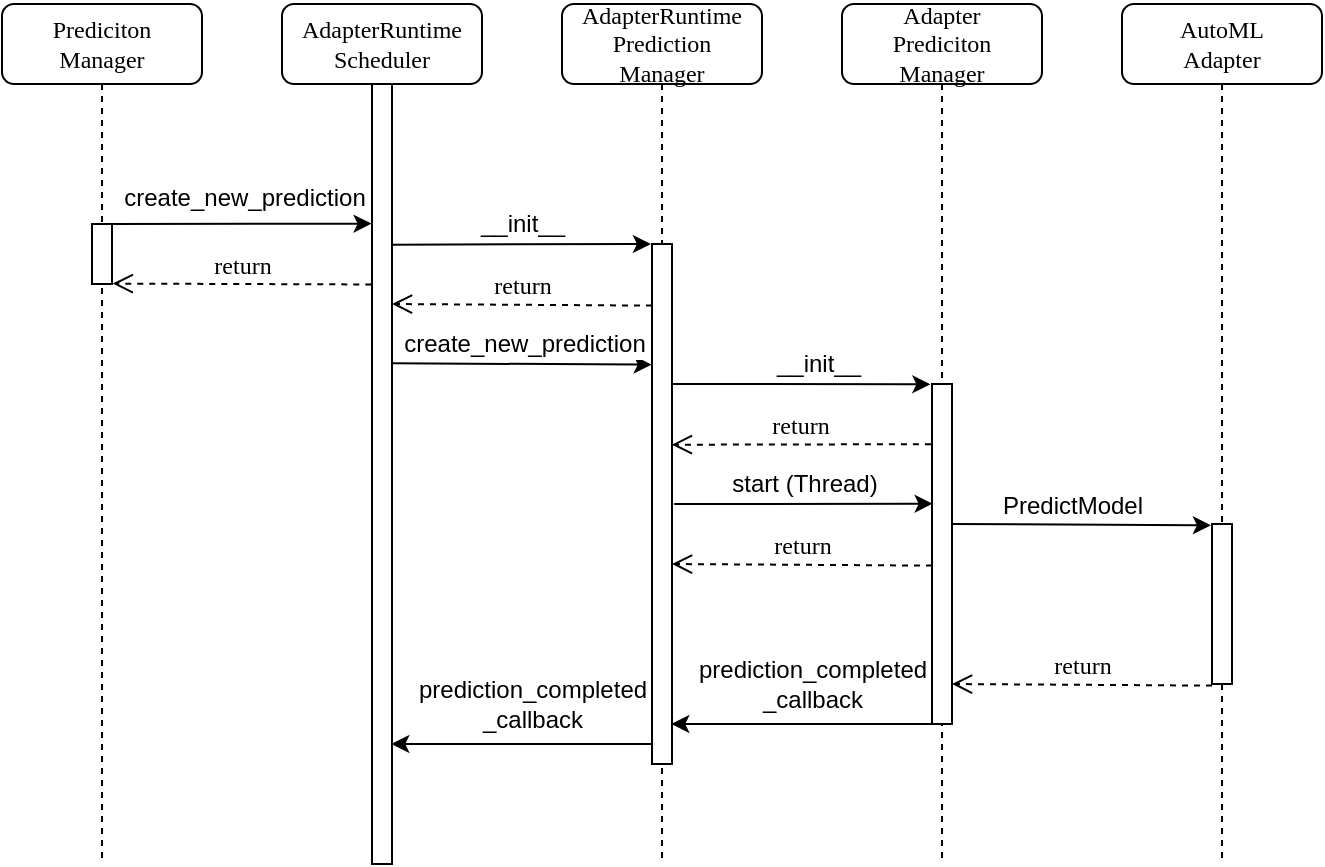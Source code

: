 <mxfile version="20.2.3" type="device"><diagram id="sH7cVF5KS5WqZJzfZA4f" name="Seite-1"><mxGraphModel dx="1016" dy="612" grid="1" gridSize="10" guides="1" tooltips="1" connect="1" arrows="1" fold="1" page="1" pageScale="1" pageWidth="827" pageHeight="1169" math="0" shadow="0"><root><mxCell id="0"/><mxCell id="1" parent="0"/><mxCell id="7DAsoCjDSG-8sWWq5dAv-1" value="AdapterRuntime&lt;br&gt;Scheduler" style="shape=umlLifeline;perimeter=lifelinePerimeter;whiteSpace=wrap;html=1;container=1;collapsible=0;recursiveResize=0;outlineConnect=0;rounded=1;shadow=0;comic=0;labelBackgroundColor=none;strokeWidth=1;fontFamily=Verdana;fontSize=12;align=center;" vertex="1" parent="1"><mxGeometry x="200" y="70" width="100" height="430" as="geometry"/></mxCell><mxCell id="7DAsoCjDSG-8sWWq5dAv-2" value="" style="html=1;points=[];perimeter=orthogonalPerimeter;rounded=0;shadow=0;comic=0;labelBackgroundColor=none;strokeWidth=1;fontFamily=Verdana;fontSize=12;align=center;" vertex="1" parent="7DAsoCjDSG-8sWWq5dAv-1"><mxGeometry x="45" y="40" width="10" height="390" as="geometry"/></mxCell><mxCell id="7DAsoCjDSG-8sWWq5dAv-3" value="AdapterRuntime&lt;br&gt;Prediction&lt;br&gt;Manager" style="shape=umlLifeline;perimeter=lifelinePerimeter;whiteSpace=wrap;html=1;container=1;collapsible=0;recursiveResize=0;outlineConnect=0;rounded=1;shadow=0;comic=0;labelBackgroundColor=none;strokeWidth=1;fontFamily=Verdana;fontSize=12;align=center;" vertex="1" parent="1"><mxGeometry x="340" y="70" width="100" height="430" as="geometry"/></mxCell><mxCell id="7DAsoCjDSG-8sWWq5dAv-4" value="" style="html=1;points=[];perimeter=orthogonalPerimeter;rounded=0;shadow=0;comic=0;labelBackgroundColor=none;strokeWidth=1;fontFamily=Verdana;fontSize=12;align=center;" vertex="1" parent="7DAsoCjDSG-8sWWq5dAv-3"><mxGeometry x="45" y="120" width="10" height="260" as="geometry"/></mxCell><mxCell id="7DAsoCjDSG-8sWWq5dAv-58" value="return" style="html=1;verticalAlign=bottom;endArrow=open;dashed=1;endSize=8;exitX=-0.04;exitY=0.967;labelBackgroundColor=none;fontFamily=Verdana;fontSize=12;exitDx=0;exitDy=0;exitPerimeter=0;entryX=0.96;entryY=0.403;entryDx=0;entryDy=0;entryPerimeter=0;" edge="1" parent="7DAsoCjDSG-8sWWq5dAv-3"><mxGeometry relative="1" as="geometry"><mxPoint x="-85" y="150" as="targetPoint"/><mxPoint x="45" y="150.8" as="sourcePoint"/></mxGeometry></mxCell><mxCell id="7DAsoCjDSG-8sWWq5dAv-20" value="return" style="html=1;verticalAlign=bottom;endArrow=open;dashed=1;endSize=8;exitX=-0.04;exitY=0.967;labelBackgroundColor=none;fontFamily=Verdana;fontSize=12;exitDx=0;exitDy=0;exitPerimeter=0;entryX=0.96;entryY=0.403;entryDx=0;entryDy=0;entryPerimeter=0;" edge="1" parent="7DAsoCjDSG-8sWWq5dAv-3"><mxGeometry relative="1" as="geometry"><mxPoint x="55.0" y="280.0" as="targetPoint"/><mxPoint x="185.0" y="280.8" as="sourcePoint"/></mxGeometry></mxCell><mxCell id="7DAsoCjDSG-8sWWq5dAv-11" value="Prediciton&lt;br&gt;Manager" style="shape=umlLifeline;perimeter=lifelinePerimeter;whiteSpace=wrap;html=1;container=1;collapsible=0;recursiveResize=0;outlineConnect=0;rounded=1;shadow=0;comic=0;labelBackgroundColor=none;strokeWidth=1;fontFamily=Verdana;fontSize=12;align=center;" vertex="1" parent="1"><mxGeometry x="60" y="70" width="100" height="430" as="geometry"/></mxCell><mxCell id="7DAsoCjDSG-8sWWq5dAv-12" value="" style="html=1;points=[];perimeter=orthogonalPerimeter;rounded=0;shadow=0;comic=0;labelBackgroundColor=none;strokeWidth=1;fontFamily=Verdana;fontSize=12;align=center;" vertex="1" parent="7DAsoCjDSG-8sWWq5dAv-11"><mxGeometry x="45" y="110" width="10" height="30" as="geometry"/></mxCell><mxCell id="7DAsoCjDSG-8sWWq5dAv-13" value="" style="endArrow=classic;html=1;rounded=0;exitX=0.927;exitY=0.002;exitDx=0;exitDy=0;exitPerimeter=0;entryX=-0.024;entryY=0.179;entryDx=0;entryDy=0;entryPerimeter=0;" edge="1" parent="1" source="7DAsoCjDSG-8sWWq5dAv-12" target="7DAsoCjDSG-8sWWq5dAv-2"><mxGeometry width="50" height="50" relative="1" as="geometry"><mxPoint x="120" y="160" as="sourcePoint"/><mxPoint x="240" y="138" as="targetPoint"/></mxGeometry></mxCell><mxCell id="7DAsoCjDSG-8sWWq5dAv-14" value="&lt;font style=&quot;font-size: 12px;&quot;&gt;create_new_prediction&lt;/font&gt;" style="edgeLabel;html=1;align=center;verticalAlign=middle;resizable=0;points=[];" vertex="1" connectable="0" parent="7DAsoCjDSG-8sWWq5dAv-13"><mxGeometry x="-0.466" y="-1" relative="1" as="geometry"><mxPoint x="31" y="-14" as="offset"/></mxGeometry></mxCell><mxCell id="7DAsoCjDSG-8sWWq5dAv-15" value="Adapter&lt;br&gt;Prediciton&lt;br&gt;Manager" style="shape=umlLifeline;perimeter=lifelinePerimeter;whiteSpace=wrap;html=1;container=1;collapsible=0;recursiveResize=0;outlineConnect=0;rounded=1;shadow=0;comic=0;labelBackgroundColor=none;strokeWidth=1;fontFamily=Verdana;fontSize=12;align=center;" vertex="1" parent="1"><mxGeometry x="480" y="70" width="100" height="430" as="geometry"/></mxCell><mxCell id="7DAsoCjDSG-8sWWq5dAv-16" value="" style="html=1;points=[];perimeter=orthogonalPerimeter;rounded=0;shadow=0;comic=0;labelBackgroundColor=none;strokeWidth=1;fontFamily=Verdana;fontSize=12;align=center;" vertex="1" parent="7DAsoCjDSG-8sWWq5dAv-15"><mxGeometry x="45" y="190" width="10" height="170" as="geometry"/></mxCell><mxCell id="7DAsoCjDSG-8sWWq5dAv-29" value="" style="endArrow=classic;html=1;rounded=0;fontSize=12;entryX=-0.056;entryY=0;entryDx=0;entryDy=0;entryPerimeter=0;exitX=0.98;exitY=0.206;exitDx=0;exitDy=0;exitPerimeter=0;" edge="1" parent="1" source="7DAsoCjDSG-8sWWq5dAv-2" target="7DAsoCjDSG-8sWWq5dAv-4"><mxGeometry width="50" height="50" relative="1" as="geometry"><mxPoint x="300" y="220" as="sourcePoint"/><mxPoint x="350" y="170" as="targetPoint"/></mxGeometry></mxCell><mxCell id="7DAsoCjDSG-8sWWq5dAv-30" value="__init__" style="edgeLabel;html=1;align=center;verticalAlign=middle;resizable=0;points=[];fontSize=12;" vertex="1" connectable="0" parent="7DAsoCjDSG-8sWWq5dAv-29"><mxGeometry x="-0.148" relative="1" as="geometry"><mxPoint x="10" y="-10" as="offset"/></mxGeometry></mxCell><mxCell id="7DAsoCjDSG-8sWWq5dAv-33" value="" style="endArrow=classic;html=1;rounded=0;fontSize=12;entryX=-0.083;entryY=0.001;entryDx=0;entryDy=0;entryPerimeter=0;exitX=1.025;exitY=0.269;exitDx=0;exitDy=0;exitPerimeter=0;" edge="1" parent="1" source="7DAsoCjDSG-8sWWq5dAv-4" target="7DAsoCjDSG-8sWWq5dAv-16"><mxGeometry width="50" height="50" relative="1" as="geometry"><mxPoint x="400.0" y="300.0" as="sourcePoint"/><mxPoint x="1088.74" y="300.04" as="targetPoint"/></mxGeometry></mxCell><mxCell id="7DAsoCjDSG-8sWWq5dAv-34" value="__init__" style="edgeLabel;html=1;align=center;verticalAlign=middle;resizable=0;points=[];fontSize=12;" vertex="1" connectable="0" parent="7DAsoCjDSG-8sWWq5dAv-33"><mxGeometry x="-0.053" y="2" relative="1" as="geometry"><mxPoint x="11" y="-8" as="offset"/></mxGeometry></mxCell><mxCell id="7DAsoCjDSG-8sWWq5dAv-37" value="AutoML&lt;br&gt;Adapter" style="shape=umlLifeline;perimeter=lifelinePerimeter;whiteSpace=wrap;html=1;container=1;collapsible=0;recursiveResize=0;outlineConnect=0;rounded=1;shadow=0;comic=0;labelBackgroundColor=none;strokeWidth=1;fontFamily=Verdana;fontSize=12;align=center;" vertex="1" parent="1"><mxGeometry x="620" y="70" width="100" height="430" as="geometry"/></mxCell><mxCell id="7DAsoCjDSG-8sWWq5dAv-38" value="" style="html=1;points=[];perimeter=orthogonalPerimeter;rounded=0;shadow=0;comic=0;labelBackgroundColor=none;strokeWidth=1;fontFamily=Verdana;fontSize=12;align=center;" vertex="1" parent="7DAsoCjDSG-8sWWq5dAv-37"><mxGeometry x="45" y="260" width="10" height="80" as="geometry"/></mxCell><mxCell id="7DAsoCjDSG-8sWWq5dAv-47" value="" style="endArrow=classic;html=1;rounded=0;fontSize=12;entryX=-0.012;entryY=0.232;entryDx=0;entryDy=0;entryPerimeter=0;exitX=1.002;exitY=0.358;exitDx=0;exitDy=0;exitPerimeter=0;" edge="1" parent="1" source="7DAsoCjDSG-8sWWq5dAv-2" target="7DAsoCjDSG-8sWWq5dAv-4"><mxGeometry width="50" height="50" relative="1" as="geometry"><mxPoint x="260" y="230" as="sourcePoint"/><mxPoint x="385" y="291.52" as="targetPoint"/></mxGeometry></mxCell><mxCell id="7DAsoCjDSG-8sWWq5dAv-48" value="create_new_prediction" style="edgeLabel;html=1;align=center;verticalAlign=middle;resizable=0;points=[];fontSize=12;" vertex="1" connectable="0" parent="7DAsoCjDSG-8sWWq5dAv-47"><mxGeometry x="-0.148" relative="1" as="geometry"><mxPoint x="10" y="-10" as="offset"/></mxGeometry></mxCell><mxCell id="7DAsoCjDSG-8sWWq5dAv-49" value="return" style="html=1;verticalAlign=bottom;endArrow=open;dashed=1;endSize=8;exitX=-0.055;exitY=0.177;labelBackgroundColor=none;fontFamily=Verdana;fontSize=12;exitDx=0;exitDy=0;exitPerimeter=0;entryX=0.992;entryY=0.386;entryDx=0;entryDy=0;entryPerimeter=0;" edge="1" parent="1" source="7DAsoCjDSG-8sWWq5dAv-16" target="7DAsoCjDSG-8sWWq5dAv-4"><mxGeometry relative="1" as="geometry"><mxPoint x="400" y="359" as="targetPoint"/><mxPoint x="665" y="270.8" as="sourcePoint"/></mxGeometry></mxCell><mxCell id="7DAsoCjDSG-8sWWq5dAv-52" value="" style="endArrow=classic;html=1;rounded=0;fontSize=12;entryX=0.033;entryY=0.352;entryDx=0;entryDy=0;entryPerimeter=0;exitX=1.107;exitY=0.5;exitDx=0;exitDy=0;exitPerimeter=0;" edge="1" parent="1" source="7DAsoCjDSG-8sWWq5dAv-4" target="7DAsoCjDSG-8sWWq5dAv-16"><mxGeometry width="50" height="50" relative="1" as="geometry"><mxPoint x="400.0" y="390.0" as="sourcePoint"/><mxPoint x="1226.23" y="392.79" as="targetPoint"/><Array as="points"/></mxGeometry></mxCell><mxCell id="7DAsoCjDSG-8sWWq5dAv-53" value="start (Thread)" style="edgeLabel;html=1;align=center;verticalAlign=middle;resizable=0;points=[];fontSize=12;" vertex="1" connectable="0" parent="7DAsoCjDSG-8sWWq5dAv-52"><mxGeometry x="-0.148" relative="1" as="geometry"><mxPoint x="10" y="-10" as="offset"/></mxGeometry></mxCell><mxCell id="7DAsoCjDSG-8sWWq5dAv-57" value="return" style="html=1;verticalAlign=bottom;endArrow=open;dashed=1;endSize=8;labelBackgroundColor=none;fontFamily=Verdana;fontSize=12;entryX=1.039;entryY=0.993;entryDx=0;entryDy=0;entryPerimeter=0;exitX=-0.036;exitY=0.257;exitDx=0;exitDy=0;exitPerimeter=0;" edge="1" parent="1" source="7DAsoCjDSG-8sWWq5dAv-2" target="7DAsoCjDSG-8sWWq5dAv-12"><mxGeometry x="-0.004" relative="1" as="geometry"><mxPoint x="115" y="250" as="targetPoint"/><mxPoint x="245" y="250.8" as="sourcePoint"/><mxPoint as="offset"/></mxGeometry></mxCell><mxCell id="7DAsoCjDSG-8sWWq5dAv-19" value="return" style="html=1;verticalAlign=bottom;endArrow=open;dashed=1;endSize=8;exitX=-0.04;exitY=0.967;labelBackgroundColor=none;fontFamily=Verdana;fontSize=12;exitDx=0;exitDy=0;exitPerimeter=0;entryX=0.96;entryY=0.403;entryDx=0;entryDy=0;entryPerimeter=0;" edge="1" parent="1"><mxGeometry relative="1" as="geometry"><mxPoint x="535" y="410.0" as="targetPoint"/><mxPoint x="665" y="410.8" as="sourcePoint"/></mxGeometry></mxCell><mxCell id="7DAsoCjDSG-8sWWq5dAv-17" value="" style="endArrow=classic;html=1;rounded=0;fontSize=12;entryX=-0.056;entryY=0.004;entryDx=0;entryDy=0;entryPerimeter=0;exitX=0.999;exitY=0.222;exitDx=0;exitDy=0;exitPerimeter=0;" edge="1" parent="1"><mxGeometry width="50" height="50" relative="1" as="geometry"><mxPoint x="535" y="330.0" as="sourcePoint"/><mxPoint x="664.45" y="330.68" as="targetPoint"/></mxGeometry></mxCell><mxCell id="7DAsoCjDSG-8sWWq5dAv-18" value="PredictModel" style="edgeLabel;html=1;align=center;verticalAlign=middle;resizable=0;points=[];fontSize=12;" vertex="1" connectable="0" parent="7DAsoCjDSG-8sWWq5dAv-17"><mxGeometry x="-0.148" relative="1" as="geometry"><mxPoint x="5" y="-10" as="offset"/></mxGeometry></mxCell><mxCell id="7DAsoCjDSG-8sWWq5dAv-59" value="" style="endArrow=classic;html=1;rounded=0;fontSize=12;exitX=0.035;exitY=0.542;exitDx=0;exitDy=0;exitPerimeter=0;" edge="1" parent="1"><mxGeometry width="50" height="50" relative="1" as="geometry"><mxPoint x="525.0" y="430" as="sourcePoint"/><mxPoint x="394.65" y="430" as="targetPoint"/></mxGeometry></mxCell><mxCell id="7DAsoCjDSG-8sWWq5dAv-60" value="prediction_completed&lt;br&gt;_callback" style="edgeLabel;html=1;align=center;verticalAlign=middle;resizable=0;points=[];fontSize=12;" vertex="1" connectable="0" parent="7DAsoCjDSG-8sWWq5dAv-59"><mxGeometry x="0.249" y="-1" relative="1" as="geometry"><mxPoint x="21" y="-19" as="offset"/></mxGeometry></mxCell><mxCell id="7DAsoCjDSG-8sWWq5dAv-61" value="" style="endArrow=classic;html=1;rounded=0;fontSize=12;exitX=0.035;exitY=0.542;exitDx=0;exitDy=0;exitPerimeter=0;" edge="1" parent="1"><mxGeometry width="50" height="50" relative="1" as="geometry"><mxPoint x="385.0" y="440" as="sourcePoint"/><mxPoint x="254.65" y="440" as="targetPoint"/></mxGeometry></mxCell><mxCell id="7DAsoCjDSG-8sWWq5dAv-62" value="prediction_completed&lt;br&gt;_callback" style="edgeLabel;html=1;align=center;verticalAlign=middle;resizable=0;points=[];fontSize=12;" vertex="1" connectable="0" parent="7DAsoCjDSG-8sWWq5dAv-61"><mxGeometry x="0.249" y="-1" relative="1" as="geometry"><mxPoint x="21" y="-19" as="offset"/></mxGeometry></mxCell></root></mxGraphModel></diagram></mxfile>